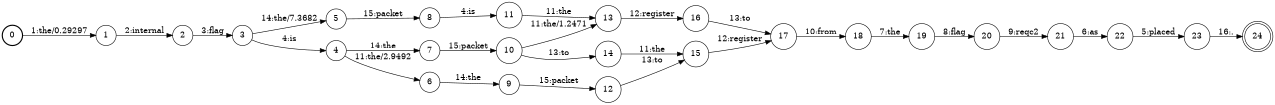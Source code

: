 digraph FST {
rankdir = LR;
size = "8.5,11";
label = "";
center = 1;
orientation = Portrait;
ranksep = "0.4";
nodesep = "0.25";
0 [label = "0", shape = circle, style = bold, fontsize = 14]
	0 -> 1 [label = "1:the/0.29297", fontsize = 14];
1 [label = "1", shape = circle, style = solid, fontsize = 14]
	1 -> 2 [label = "2:internal", fontsize = 14];
2 [label = "2", shape = circle, style = solid, fontsize = 14]
	2 -> 3 [label = "3:flag", fontsize = 14];
3 [label = "3", shape = circle, style = solid, fontsize = 14]
	3 -> 5 [label = "14:the/7.3682", fontsize = 14];
	3 -> 4 [label = "4:is", fontsize = 14];
4 [label = "4", shape = circle, style = solid, fontsize = 14]
	4 -> 6 [label = "11:the/2.9492", fontsize = 14];
	4 -> 7 [label = "14:the", fontsize = 14];
5 [label = "5", shape = circle, style = solid, fontsize = 14]
	5 -> 8 [label = "15:packet", fontsize = 14];
6 [label = "6", shape = circle, style = solid, fontsize = 14]
	6 -> 9 [label = "14:the", fontsize = 14];
7 [label = "7", shape = circle, style = solid, fontsize = 14]
	7 -> 10 [label = "15:packet", fontsize = 14];
8 [label = "8", shape = circle, style = solid, fontsize = 14]
	8 -> 11 [label = "4:is", fontsize = 14];
9 [label = "9", shape = circle, style = solid, fontsize = 14]
	9 -> 12 [label = "15:packet", fontsize = 14];
10 [label = "10", shape = circle, style = solid, fontsize = 14]
	10 -> 13 [label = "11:the/1.2471", fontsize = 14];
	10 -> 14 [label = "13:to", fontsize = 14];
11 [label = "11", shape = circle, style = solid, fontsize = 14]
	11 -> 13 [label = "11:the", fontsize = 14];
12 [label = "12", shape = circle, style = solid, fontsize = 14]
	12 -> 15 [label = "13:to", fontsize = 14];
13 [label = "13", shape = circle, style = solid, fontsize = 14]
	13 -> 16 [label = "12:register", fontsize = 14];
14 [label = "14", shape = circle, style = solid, fontsize = 14]
	14 -> 15 [label = "11:the", fontsize = 14];
15 [label = "15", shape = circle, style = solid, fontsize = 14]
	15 -> 17 [label = "12:register", fontsize = 14];
16 [label = "16", shape = circle, style = solid, fontsize = 14]
	16 -> 17 [label = "13:to", fontsize = 14];
17 [label = "17", shape = circle, style = solid, fontsize = 14]
	17 -> 18 [label = "10:from", fontsize = 14];
18 [label = "18", shape = circle, style = solid, fontsize = 14]
	18 -> 19 [label = "7:the", fontsize = 14];
19 [label = "19", shape = circle, style = solid, fontsize = 14]
	19 -> 20 [label = "8:flag", fontsize = 14];
20 [label = "20", shape = circle, style = solid, fontsize = 14]
	20 -> 21 [label = "9:reqc2", fontsize = 14];
21 [label = "21", shape = circle, style = solid, fontsize = 14]
	21 -> 22 [label = "6:as", fontsize = 14];
22 [label = "22", shape = circle, style = solid, fontsize = 14]
	22 -> 23 [label = "5:placed", fontsize = 14];
23 [label = "23", shape = circle, style = solid, fontsize = 14]
	23 -> 24 [label = "16:.", fontsize = 14];
24 [label = "24", shape = doublecircle, style = solid, fontsize = 14]
}
